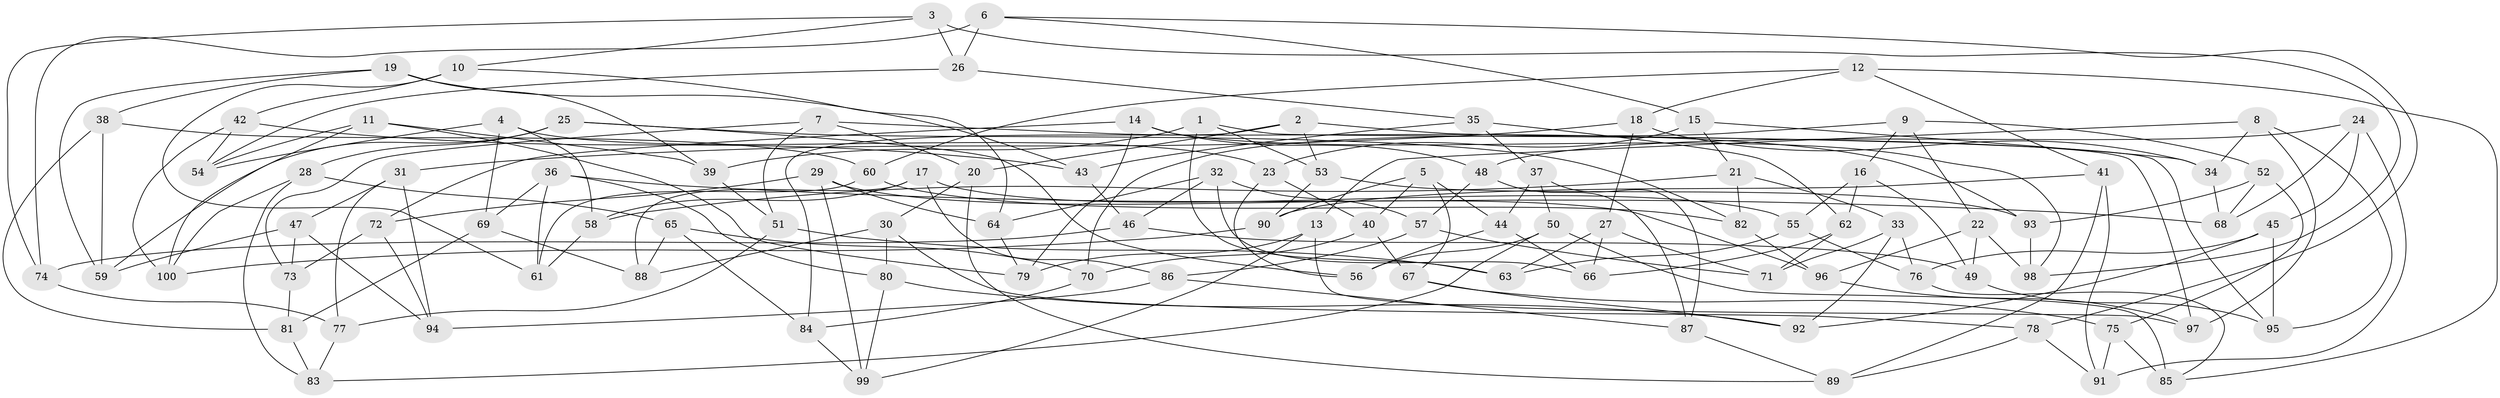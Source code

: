// Generated by graph-tools (version 1.1) at 2025/38/03/09/25 02:38:14]
// undirected, 100 vertices, 200 edges
graph export_dot {
graph [start="1"]
  node [color=gray90,style=filled];
  1;
  2;
  3;
  4;
  5;
  6;
  7;
  8;
  9;
  10;
  11;
  12;
  13;
  14;
  15;
  16;
  17;
  18;
  19;
  20;
  21;
  22;
  23;
  24;
  25;
  26;
  27;
  28;
  29;
  30;
  31;
  32;
  33;
  34;
  35;
  36;
  37;
  38;
  39;
  40;
  41;
  42;
  43;
  44;
  45;
  46;
  47;
  48;
  49;
  50;
  51;
  52;
  53;
  54;
  55;
  56;
  57;
  58;
  59;
  60;
  61;
  62;
  63;
  64;
  65;
  66;
  67;
  68;
  69;
  70;
  71;
  72;
  73;
  74;
  75;
  76;
  77;
  78;
  79;
  80;
  81;
  82;
  83;
  84;
  85;
  86;
  87;
  88;
  89;
  90;
  91;
  92;
  93;
  94;
  95;
  96;
  97;
  98;
  99;
  100;
  1 -- 97;
  1 -- 39;
  1 -- 53;
  1 -- 63;
  2 -- 95;
  2 -- 84;
  2 -- 20;
  2 -- 53;
  3 -- 98;
  3 -- 74;
  3 -- 10;
  3 -- 26;
  4 -- 69;
  4 -- 58;
  4 -- 54;
  4 -- 23;
  5 -- 67;
  5 -- 90;
  5 -- 40;
  5 -- 44;
  6 -- 78;
  6 -- 15;
  6 -- 74;
  6 -- 26;
  7 -- 93;
  7 -- 73;
  7 -- 51;
  7 -- 20;
  8 -- 95;
  8 -- 97;
  8 -- 34;
  8 -- 13;
  9 -- 52;
  9 -- 70;
  9 -- 22;
  9 -- 16;
  10 -- 42;
  10 -- 64;
  10 -- 61;
  11 -- 79;
  11 -- 54;
  11 -- 39;
  11 -- 100;
  12 -- 60;
  12 -- 41;
  12 -- 85;
  12 -- 18;
  13 -- 97;
  13 -- 99;
  13 -- 79;
  14 -- 79;
  14 -- 98;
  14 -- 72;
  14 -- 48;
  15 -- 21;
  15 -- 23;
  15 -- 34;
  16 -- 49;
  16 -- 62;
  16 -- 55;
  17 -- 58;
  17 -- 55;
  17 -- 88;
  17 -- 86;
  18 -- 34;
  18 -- 31;
  18 -- 27;
  19 -- 39;
  19 -- 43;
  19 -- 38;
  19 -- 59;
  20 -- 30;
  20 -- 89;
  21 -- 58;
  21 -- 33;
  21 -- 82;
  22 -- 98;
  22 -- 96;
  22 -- 49;
  23 -- 56;
  23 -- 40;
  24 -- 68;
  24 -- 48;
  24 -- 91;
  24 -- 45;
  25 -- 82;
  25 -- 59;
  25 -- 28;
  25 -- 56;
  26 -- 54;
  26 -- 35;
  27 -- 66;
  27 -- 71;
  27 -- 63;
  28 -- 83;
  28 -- 100;
  28 -- 65;
  29 -- 96;
  29 -- 99;
  29 -- 64;
  29 -- 72;
  30 -- 88;
  30 -- 80;
  30 -- 78;
  31 -- 94;
  31 -- 47;
  31 -- 77;
  32 -- 66;
  32 -- 64;
  32 -- 57;
  32 -- 46;
  33 -- 76;
  33 -- 71;
  33 -- 92;
  34 -- 68;
  35 -- 43;
  35 -- 37;
  35 -- 62;
  36 -- 61;
  36 -- 68;
  36 -- 69;
  36 -- 80;
  37 -- 87;
  37 -- 50;
  37 -- 44;
  38 -- 59;
  38 -- 60;
  38 -- 81;
  39 -- 51;
  40 -- 70;
  40 -- 67;
  41 -- 89;
  41 -- 91;
  41 -- 90;
  42 -- 43;
  42 -- 54;
  42 -- 100;
  43 -- 46;
  44 -- 66;
  44 -- 56;
  45 -- 95;
  45 -- 76;
  45 -- 92;
  46 -- 74;
  46 -- 49;
  47 -- 73;
  47 -- 94;
  47 -- 59;
  48 -- 87;
  48 -- 57;
  49 -- 95;
  50 -- 56;
  50 -- 83;
  50 -- 85;
  51 -- 77;
  51 -- 63;
  52 -- 68;
  52 -- 93;
  52 -- 75;
  53 -- 93;
  53 -- 90;
  55 -- 76;
  55 -- 63;
  57 -- 86;
  57 -- 71;
  58 -- 61;
  60 -- 61;
  60 -- 82;
  62 -- 71;
  62 -- 66;
  64 -- 79;
  65 -- 88;
  65 -- 70;
  65 -- 84;
  67 -- 92;
  67 -- 75;
  69 -- 88;
  69 -- 81;
  70 -- 84;
  72 -- 73;
  72 -- 94;
  73 -- 81;
  74 -- 77;
  75 -- 85;
  75 -- 91;
  76 -- 85;
  77 -- 83;
  78 -- 89;
  78 -- 91;
  80 -- 99;
  80 -- 92;
  81 -- 83;
  82 -- 96;
  84 -- 99;
  86 -- 94;
  86 -- 87;
  87 -- 89;
  90 -- 100;
  93 -- 98;
  96 -- 97;
}
